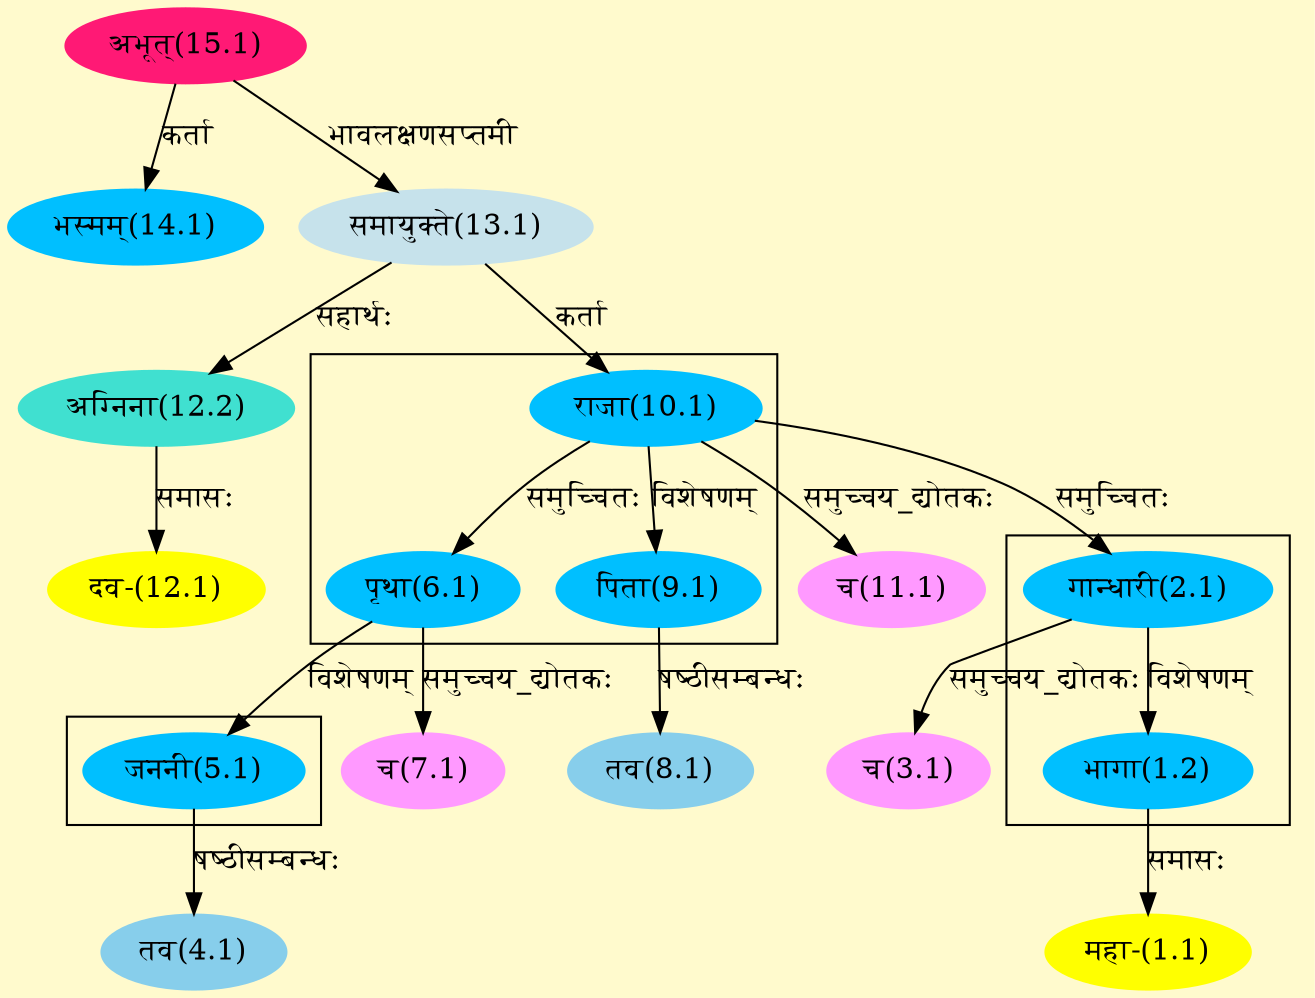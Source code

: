 digraph G{
rankdir=BT;
 compound=true;
 bgcolor="lemonchiffon1";

subgraph cluster_1{
Node1_2 [style=filled, color="#00BFFF" label = "भागा(1.2)"]
Node2_1 [style=filled, color="#00BFFF" label = "गान्धारी(2.1)"]

}

subgraph cluster_2{
Node2_1 [style=filled, color="#00BFFF" label = "गान्धारी(2.1)"]
Node10_1 [style=filled, color="#00BFFF" label = "राजा(10.1)"]
Node6_1 [style=filled, color="#00BFFF" label = "पृथा(6.1)"]
Node9_1 [style=filled, color="#00BFFF" label = "पिता(9.1)"]

}

subgraph cluster_3{
Node5_1 [style=filled, color="#00BFFF" label = "जननी(5.1)"]
Node6_1 [style=filled, color="#00BFFF" label = "पृथा(6.1)"]

}
Node1_1 [style=filled, color="#FFFF00" label = "महा-(1.1)"]
Node1_2 [style=filled, color="#00BFFF" label = "भागा(1.2)"]
Node3_1 [style=filled, color="#FF99FF" label = "च(3.1)"]
Node2_1 [style=filled, color="#00BFFF" label = "गान्धारी(2.1)"]
Node4_1 [style=filled, color="#87CEEB" label = "तव(4.1)"]
Node5_1 [style=filled, color="#00BFFF" label = "जननी(5.1)"]
Node7_1 [style=filled, color="#FF99FF" label = "च(7.1)"]
Node6_1 [style=filled, color="#00BFFF" label = "पृथा(6.1)"]
Node8_1 [style=filled, color="#87CEEB" label = "तव(8.1)"]
Node9_1 [style=filled, color="#00BFFF" label = "पिता(9.1)"]
Node10_1 [style=filled, color="#00BFFF" label = "राजा(10.1)"]
Node13_1 [style=filled, color="#C6E2EB" label = "समायुक्ते(13.1)"]
Node11_1 [style=filled, color="#FF99FF" label = "च(11.1)"]
Node12_1 [style=filled, color="#FFFF00" label = "दव-(12.1)"]
Node12_2 [style=filled, color="#40E0D0" label = "अग्निना(12.2)"]
Node15_1 [style=filled, color="#FF1975" label = "अभूत्(15.1)"]
Node14_1 [style=filled, color="#00BFFF" label = "भस्मम्(14.1)"]
/* Start of Relations section */

Node1_1 -> Node1_2 [  label="समासः"  dir="back" ]
Node1_2 -> Node2_1 [  label="विशेषणम्"  dir="back" ]
Node2_1 -> Node10_1 [  label="समुच्चितः"  dir="back" ]
Node3_1 -> Node2_1 [  label="समुच्चय_द्योतकः"  dir="back" ]
Node4_1 -> Node5_1 [  label="षष्ठीसम्बन्धः"  dir="back" ]
Node5_1 -> Node6_1 [  label="विशेषणम्"  dir="back" ]
Node6_1 -> Node10_1 [  label="समुच्चितः"  dir="back" ]
Node7_1 -> Node6_1 [  label="समुच्चय_द्योतकः"  dir="back" ]
Node8_1 -> Node9_1 [  label="षष्ठीसम्बन्धः"  dir="back" ]
Node9_1 -> Node10_1 [  label="विशेषणम्"  dir="back" ]
Node10_1 -> Node13_1 [  label="कर्ता"  dir="back" ]
Node11_1 -> Node10_1 [  label="समुच्चय_द्योतकः"  dir="back" ]
Node12_1 -> Node12_2 [  label="समासः"  dir="back" ]
Node12_2 -> Node13_1 [  label="सहार्थः"  dir="back" ]
Node13_1 -> Node15_1 [  label="भावलक्षणसप्तमी"  dir="back" ]
Node14_1 -> Node15_1 [  label="कर्ता"  dir="back" ]
}
